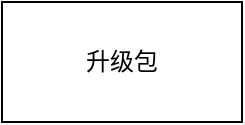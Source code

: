 <mxfile version="20.2.3" type="device"><diagram id="pSy6DcaHJ_-P39Z0TPH4" name="第 1 页"><mxGraphModel dx="1016" dy="527" grid="1" gridSize="10" guides="1" tooltips="1" connect="1" arrows="1" fold="1" page="1" pageScale="1" pageWidth="827" pageHeight="1169" math="0" shadow="0"><root><mxCell id="0"/><mxCell id="1" parent="0"/><mxCell id="IjKLwCnLGMujfcZqKNMf-2" value="升级包" style="rounded=0;whiteSpace=wrap;html=1;" vertex="1" parent="1"><mxGeometry x="280" y="160" width="120" height="60" as="geometry"/></mxCell></root></mxGraphModel></diagram></mxfile>